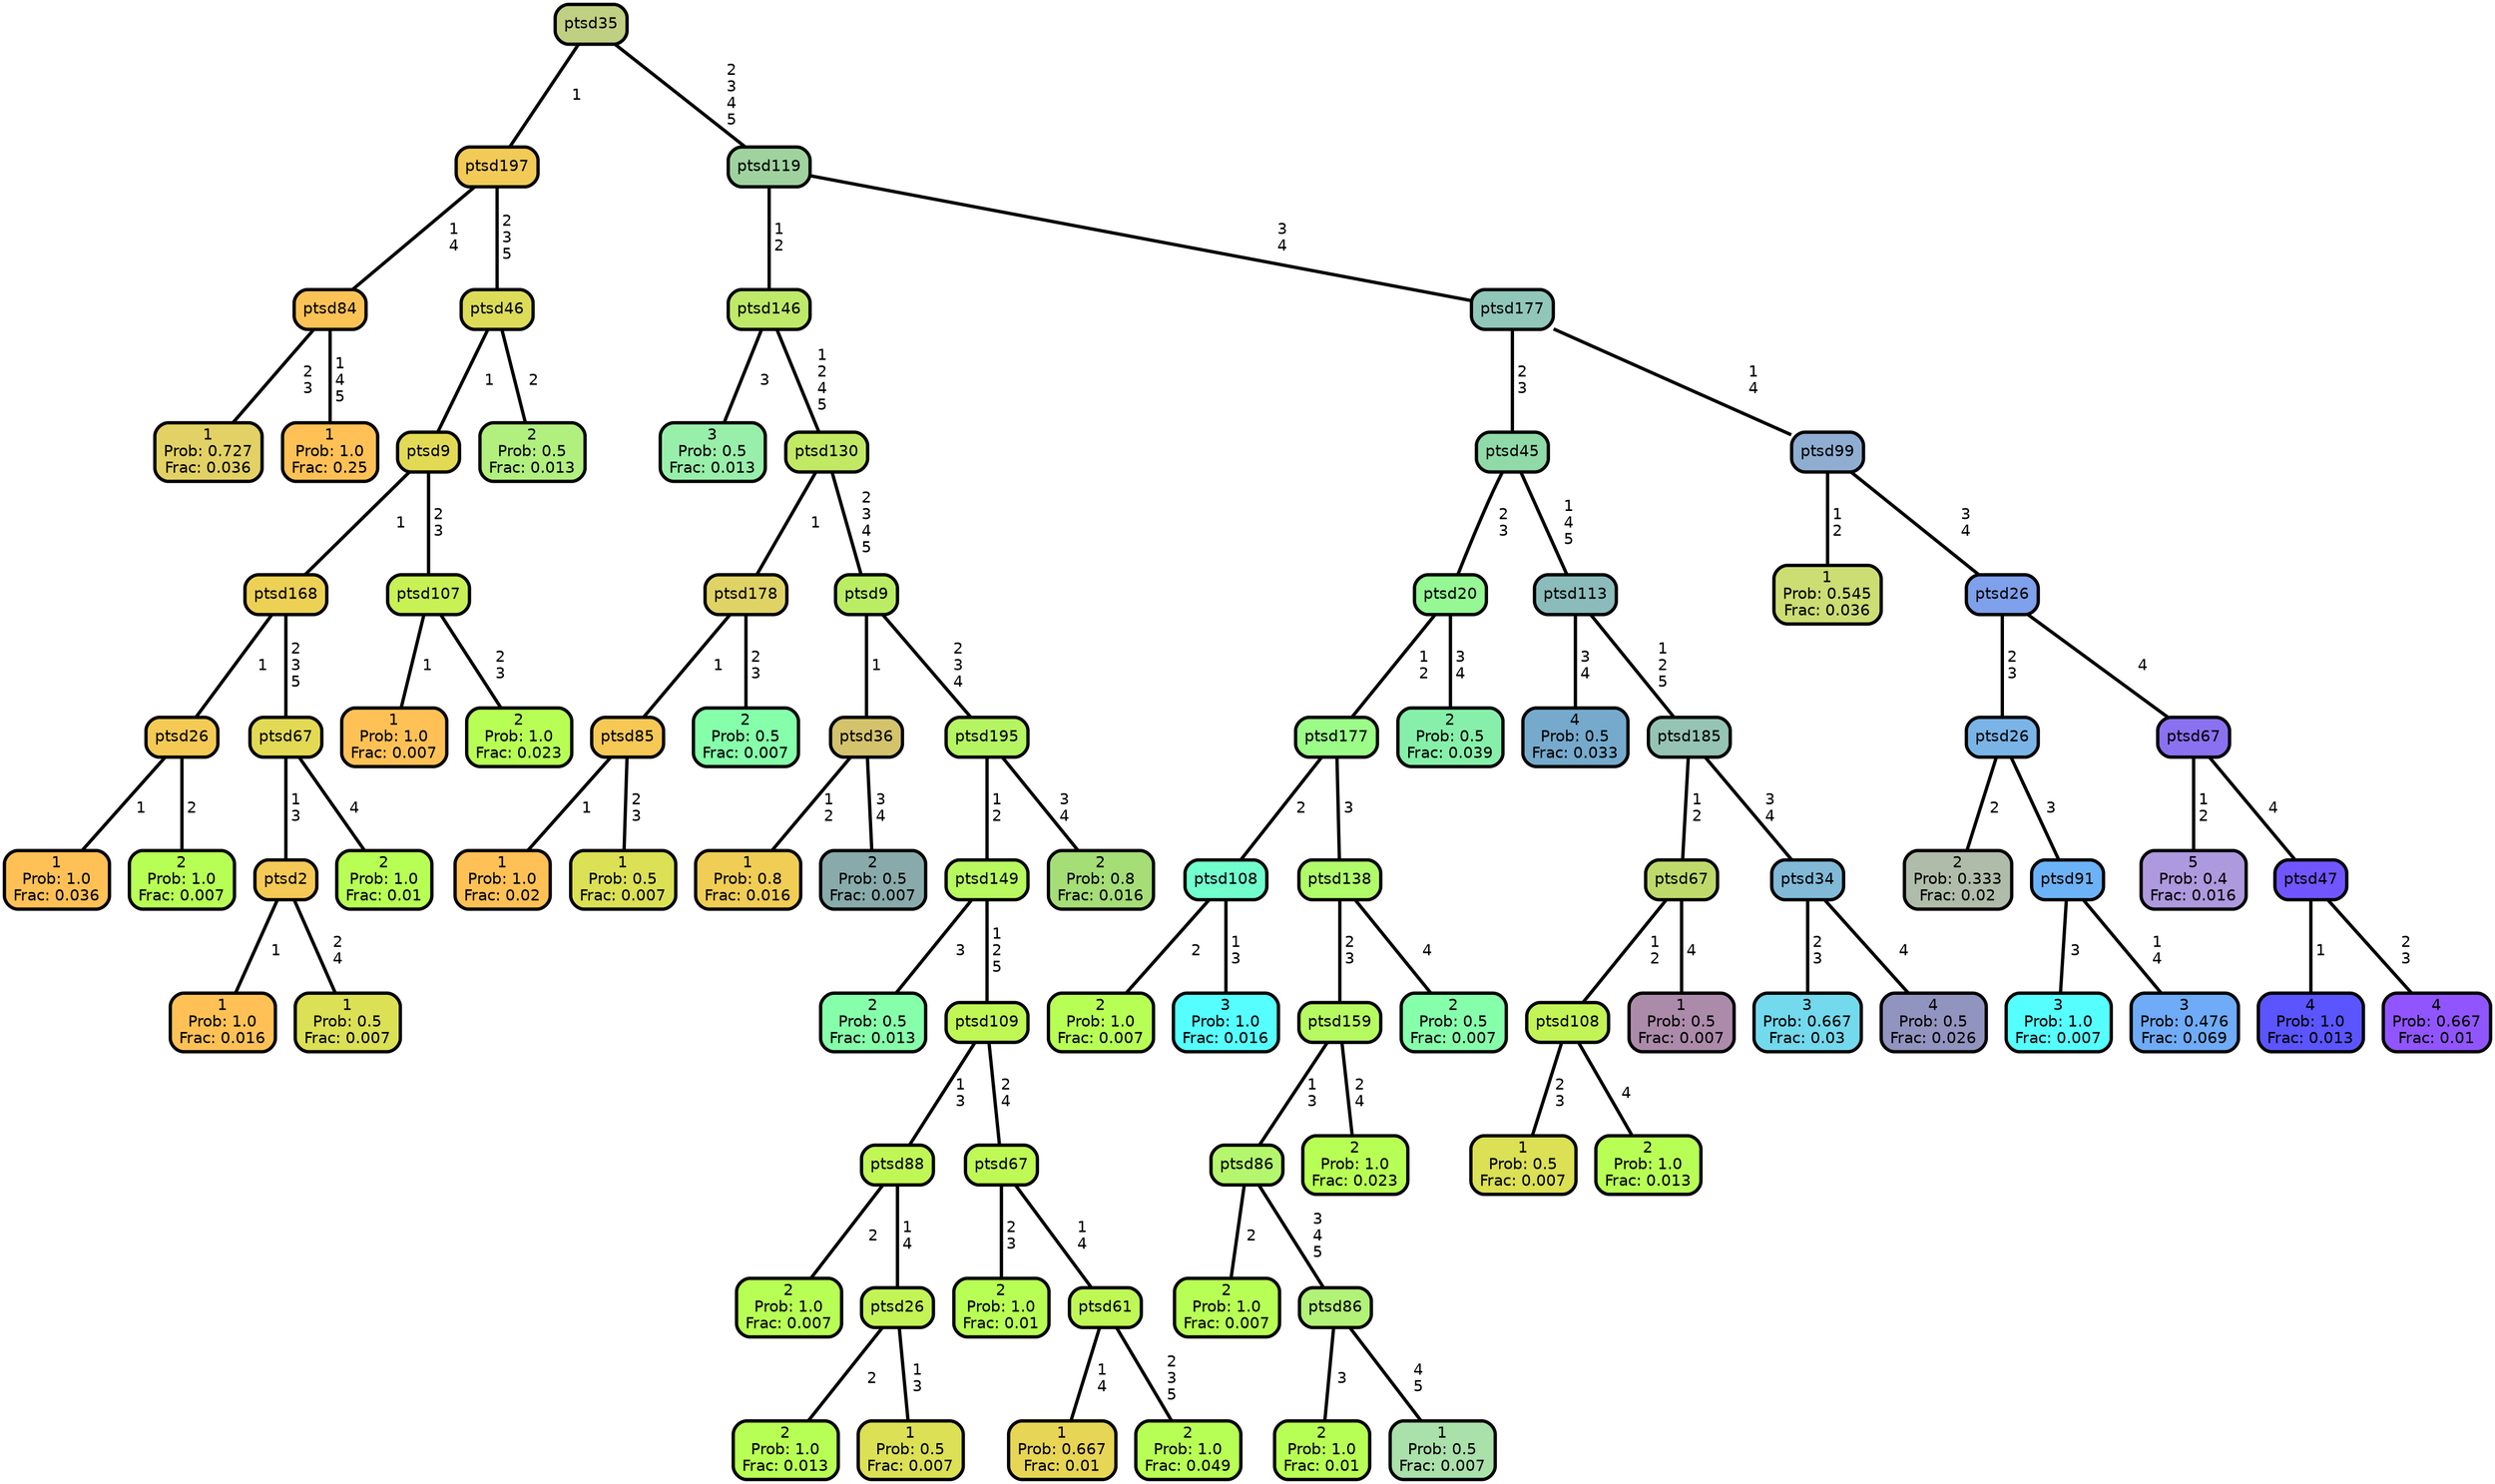 graph Tree {
node [shape=box, style="filled, rounded",color="black",penwidth="3",fontcolor="black",                 fontname=helvetica] ;
graph [ranksep="0 equally", splines=straight,                 bgcolor=transparent, dpi=200] ;
edge [fontname=helvetica, color=black] ;
0 [label="1
Prob: 0.727
Frac: 0.036", fillcolor="#e2d164"] ;
1 [label="ptsd84", fillcolor="#fbc356"] ;
2 [label="1
Prob: 1.0
Frac: 0.25", fillcolor="#ffc155"] ;
3 [label="ptsd197", fillcolor="#f2ca57"] ;
4 [label="1
Prob: 1.0
Frac: 0.036", fillcolor="#ffc155"] ;
5 [label="ptsd26", fillcolor="#f4ca55"] ;
6 [label="2
Prob: 1.0
Frac: 0.007", fillcolor="#b8ff55"] ;
7 [label="ptsd168", fillcolor="#ecd155"] ;
8 [label="1
Prob: 1.0
Frac: 0.016", fillcolor="#ffc155"] ;
9 [label="ptsd2", fillcolor="#f4c955"] ;
10 [label="1
Prob: 0.5
Frac: 0.007", fillcolor="#dbe055"] ;
11 [label="ptsd67", fillcolor="#e2d955"] ;
12 [label="2
Prob: 1.0
Frac: 0.01", fillcolor="#b8ff55"] ;
13 [label="ptsd9", fillcolor="#e2da55"] ;
14 [label="1
Prob: 1.0
Frac: 0.007", fillcolor="#ffc155"] ;
15 [label="ptsd107", fillcolor="#c7f155"] ;
16 [label="2
Prob: 1.0
Frac: 0.023", fillcolor="#b8ff55"] ;
17 [label="ptsd46", fillcolor="#dcdc59"] ;
18 [label="2
Prob: 0.5
Frac: 0.013", fillcolor="#b1ef7f"] ;
19 [label="ptsd35", fillcolor="#c0cf82"] ;
20 [label="3
Prob: 0.5
Frac: 0.013", fillcolor="#98efaa"] ;
21 [label="ptsd146", fillcolor="#bee969"] ;
22 [label="1
Prob: 1.0
Frac: 0.02", fillcolor="#ffc155"] ;
23 [label="ptsd85", fillcolor="#f6c855"] ;
24 [label="1
Prob: 0.5
Frac: 0.007", fillcolor="#dbe055"] ;
25 [label="ptsd178", fillcolor="#dfd366"] ;
26 [label="2
Prob: 0.5
Frac: 0.007", fillcolor="#86ffaa"] ;
27 [label="ptsd130", fillcolor="#c1e964"] ;
28 [label="1
Prob: 0.8
Frac: 0.016", fillcolor="#f0cd55"] ;
29 [label="ptsd36", fillcolor="#d3c36d"] ;
30 [label="2
Prob: 0.5
Frac: 0.007", fillcolor="#89aaaa"] ;
31 [label="ptsd9", fillcolor="#baed64"] ;
32 [label="2
Prob: 0.5
Frac: 0.013", fillcolor="#86ffaa"] ;
33 [label="ptsd149", fillcolor="#b8f95f"] ;
34 [label="2
Prob: 1.0
Frac: 0.007", fillcolor="#b8ff55"] ;
35 [label="ptsd88", fillcolor="#c0f755"] ;
36 [label="2
Prob: 1.0
Frac: 0.013", fillcolor="#b8ff55"] ;
37 [label="ptsd26", fillcolor="#c3f455"] ;
38 [label="1
Prob: 0.5
Frac: 0.007", fillcolor="#dbe055"] ;
39 [label="ptsd109", fillcolor="#bff855"] ;
40 [label="2
Prob: 1.0
Frac: 0.01", fillcolor="#b8ff55"] ;
41 [label="ptsd67", fillcolor="#bef955"] ;
42 [label="1
Prob: 0.667
Frac: 0.01", fillcolor="#e7d555"] ;
43 [label="ptsd61", fillcolor="#bff855"] ;
44 [label="2
Prob: 1.0
Frac: 0.049", fillcolor="#b8ff55"] ;
45 [label="ptsd195", fillcolor="#b5f562"] ;
46 [label="2
Prob: 0.8
Frac: 0.016", fillcolor="#a5dd77"] ;
47 [label="ptsd119", fillcolor="#9fd29f"] ;
48 [label="2
Prob: 1.0
Frac: 0.007", fillcolor="#b8ff55"] ;
49 [label="ptsd108", fillcolor="#71ffce"] ;
50 [label="3
Prob: 1.0
Frac: 0.016", fillcolor="#55ffff"] ;
51 [label="ptsd177", fillcolor="#9cfc88"] ;
52 [label="2
Prob: 1.0
Frac: 0.007", fillcolor="#b8ff55"] ;
53 [label="ptsd86", fillcolor="#b4f66d"] ;
54 [label="2
Prob: 1.0
Frac: 0.01", fillcolor="#b8ff55"] ;
55 [label="ptsd86", fillcolor="#b2f277"] ;
56 [label="1
Prob: 0.5
Frac: 0.007", fillcolor="#aae0aa"] ;
57 [label="ptsd159", fillcolor="#b6fa61"] ;
58 [label="2
Prob: 1.0
Frac: 0.023", fillcolor="#b8ff55"] ;
59 [label="ptsd138", fillcolor="#b0fb6a"] ;
60 [label="2
Prob: 0.5
Frac: 0.007", fillcolor="#86ffaa"] ;
61 [label="ptsd20", fillcolor="#95f894"] ;
62 [label="2
Prob: 0.5
Frac: 0.039", fillcolor="#86f0aa"] ;
63 [label="ptsd45", fillcolor="#90daa7"] ;
64 [label="4
Prob: 0.5
Frac: 0.033", fillcolor="#75aacc"] ;
65 [label="ptsd113", fillcolor="#8bbcbb"] ;
66 [label="1
Prob: 0.5
Frac: 0.007", fillcolor="#dbe055"] ;
67 [label="ptsd108", fillcolor="#c3f455"] ;
68 [label="2
Prob: 1.0
Frac: 0.013", fillcolor="#b8ff55"] ;
69 [label="ptsd67", fillcolor="#beda6a"] ;
70 [label="1
Prob: 0.5
Frac: 0.007", fillcolor="#ac8baa"] ;
71 [label="ptsd185", fillcolor="#95c3b4"] ;
72 [label="3
Prob: 0.667
Frac: 0.03", fillcolor="#73d9ec"] ;
73 [label="ptsd34", fillcolor="#81b9d7"] ;
74 [label="4
Prob: 0.5
Frac: 0.026", fillcolor="#9194bf"] ;
75 [label="ptsd177", fillcolor="#90c7b9"] ;
76 [label="1
Prob: 0.545
Frac: 0.036", fillcolor="#ccdd73"] ;
77 [label="ptsd99", fillcolor="#8fadd1"] ;
78 [label="2
Prob: 0.333
Frac: 0.02", fillcolor="#afbcaa"] ;
79 [label="ptsd26", fillcolor="#7ab4e7"] ;
80 [label="3
Prob: 1.0
Frac: 0.007", fillcolor="#55ffff"] ;
81 [label="ptsd91", fillcolor="#6cb2f7"] ;
82 [label="3
Prob: 0.476
Frac: 0.069", fillcolor="#6fabf6"] ;
83 [label="ptsd26", fillcolor="#7fa0ea"] ;
84 [label="5
Prob: 0.4
Frac: 0.016", fillcolor="#ad99dd"] ;
85 [label="ptsd67", fillcolor="#8a71f0"] ;
86 [label="4
Prob: 1.0
Frac: 0.013", fillcolor="#5a55ff"] ;
87 [label="ptsd47", fillcolor="#7155ff"] ;
88 [label="4
Prob: 0.667
Frac: 0.01", fillcolor="#9155ff"] ;
1 -- 0 [label=" 2\n 3",penwidth=3] ;
1 -- 2 [label=" 1\n 4\n 5",penwidth=3] ;
3 -- 1 [label=" 1\n 4",penwidth=3] ;
3 -- 17 [label=" 2\n 3\n 5",penwidth=3] ;
5 -- 4 [label=" 1",penwidth=3] ;
5 -- 6 [label=" 2",penwidth=3] ;
7 -- 5 [label=" 1",penwidth=3] ;
7 -- 11 [label=" 2\n 3\n 5",penwidth=3] ;
9 -- 8 [label=" 1",penwidth=3] ;
9 -- 10 [label=" 2\n 4",penwidth=3] ;
11 -- 9 [label=" 1\n 3",penwidth=3] ;
11 -- 12 [label=" 4",penwidth=3] ;
13 -- 7 [label=" 1",penwidth=3] ;
13 -- 15 [label=" 2\n 3",penwidth=3] ;
15 -- 14 [label=" 1",penwidth=3] ;
15 -- 16 [label=" 2\n 3",penwidth=3] ;
17 -- 13 [label=" 1",penwidth=3] ;
17 -- 18 [label=" 2",penwidth=3] ;
19 -- 3 [label=" 1",penwidth=3] ;
19 -- 47 [label=" 2\n 3\n 4\n 5",penwidth=3] ;
21 -- 20 [label=" 3",penwidth=3] ;
21 -- 27 [label=" 1\n 2\n 4\n 5",penwidth=3] ;
23 -- 22 [label=" 1",penwidth=3] ;
23 -- 24 [label=" 2\n 3",penwidth=3] ;
25 -- 23 [label=" 1",penwidth=3] ;
25 -- 26 [label=" 2\n 3",penwidth=3] ;
27 -- 25 [label=" 1",penwidth=3] ;
27 -- 31 [label=" 2\n 3\n 4\n 5",penwidth=3] ;
29 -- 28 [label=" 1\n 2",penwidth=3] ;
29 -- 30 [label=" 3\n 4",penwidth=3] ;
31 -- 29 [label=" 1",penwidth=3] ;
31 -- 45 [label=" 2\n 3\n 4",penwidth=3] ;
33 -- 32 [label=" 3",penwidth=3] ;
33 -- 39 [label=" 1\n 2\n 5",penwidth=3] ;
35 -- 34 [label=" 2",penwidth=3] ;
35 -- 37 [label=" 1\n 4",penwidth=3] ;
37 -- 36 [label=" 2",penwidth=3] ;
37 -- 38 [label=" 1\n 3",penwidth=3] ;
39 -- 35 [label=" 1\n 3",penwidth=3] ;
39 -- 41 [label=" 2\n 4",penwidth=3] ;
41 -- 40 [label=" 2\n 3",penwidth=3] ;
41 -- 43 [label=" 1\n 4",penwidth=3] ;
43 -- 42 [label=" 1\n 4",penwidth=3] ;
43 -- 44 [label=" 2\n 3\n 5",penwidth=3] ;
45 -- 33 [label=" 1\n 2",penwidth=3] ;
45 -- 46 [label=" 3\n 4",penwidth=3] ;
47 -- 21 [label=" 1\n 2",penwidth=3] ;
47 -- 75 [label=" 3\n 4",penwidth=3] ;
49 -- 48 [label=" 2",penwidth=3] ;
49 -- 50 [label=" 1\n 3",penwidth=3] ;
51 -- 49 [label=" 2",penwidth=3] ;
51 -- 59 [label=" 3",penwidth=3] ;
53 -- 52 [label=" 2",penwidth=3] ;
53 -- 55 [label=" 3\n 4\n 5",penwidth=3] ;
55 -- 54 [label=" 3",penwidth=3] ;
55 -- 56 [label=" 4\n 5",penwidth=3] ;
57 -- 53 [label=" 1\n 3",penwidth=3] ;
57 -- 58 [label=" 2\n 4",penwidth=3] ;
59 -- 57 [label=" 2\n 3",penwidth=3] ;
59 -- 60 [label=" 4",penwidth=3] ;
61 -- 51 [label=" 1\n 2",penwidth=3] ;
61 -- 62 [label=" 3\n 4",penwidth=3] ;
63 -- 61 [label=" 2\n 3",penwidth=3] ;
63 -- 65 [label=" 1\n 4\n 5",penwidth=3] ;
65 -- 64 [label=" 3\n 4",penwidth=3] ;
65 -- 71 [label=" 1\n 2\n 5",penwidth=3] ;
67 -- 66 [label=" 2\n 3",penwidth=3] ;
67 -- 68 [label=" 4",penwidth=3] ;
69 -- 67 [label=" 1\n 2",penwidth=3] ;
69 -- 70 [label=" 4",penwidth=3] ;
71 -- 69 [label=" 1\n 2",penwidth=3] ;
71 -- 73 [label=" 3\n 4",penwidth=3] ;
73 -- 72 [label=" 2\n 3",penwidth=3] ;
73 -- 74 [label=" 4",penwidth=3] ;
75 -- 63 [label=" 2\n 3",penwidth=3] ;
75 -- 77 [label=" 1\n 4",penwidth=3] ;
77 -- 76 [label=" 1\n 2",penwidth=3] ;
77 -- 83 [label=" 3\n 4",penwidth=3] ;
79 -- 78 [label=" 2",penwidth=3] ;
79 -- 81 [label=" 3",penwidth=3] ;
81 -- 80 [label=" 3",penwidth=3] ;
81 -- 82 [label=" 1\n 4",penwidth=3] ;
83 -- 79 [label=" 2\n 3",penwidth=3] ;
83 -- 85 [label=" 4",penwidth=3] ;
85 -- 84 [label=" 1\n 2",penwidth=3] ;
85 -- 87 [label=" 4",penwidth=3] ;
87 -- 86 [label=" 1",penwidth=3] ;
87 -- 88 [label=" 2\n 3",penwidth=3] ;
{rank = same;}}